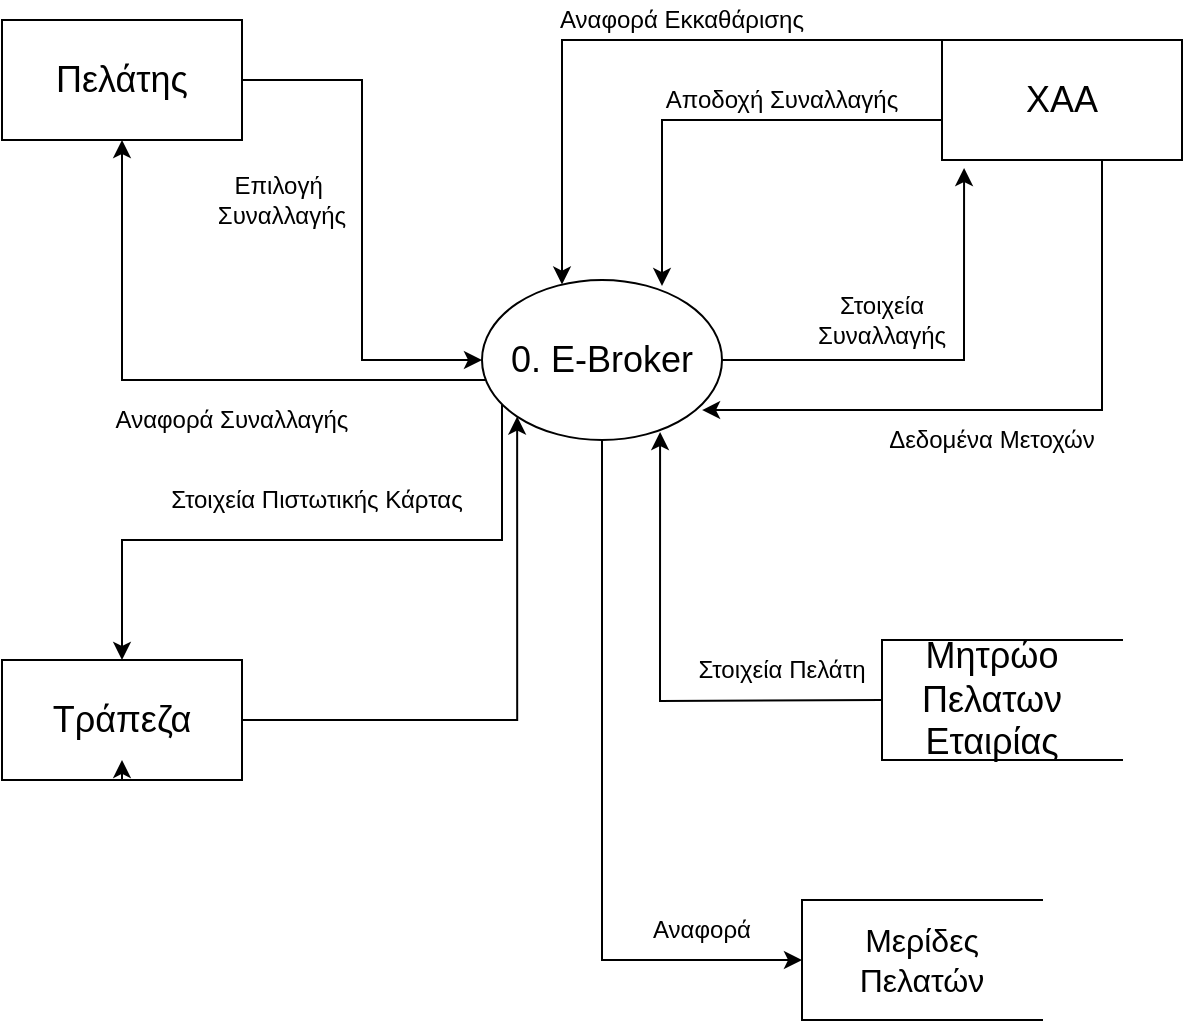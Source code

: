 <mxfile version="10.8.9" type="device"><diagram id="5hDE2YENWF5EzgXpUFWV" name="Page-1"><mxGraphModel dx="2274" dy="684" grid="1" gridSize="10" guides="1" tooltips="1" connect="1" arrows="1" fold="1" page="1" pageScale="1" pageWidth="850" pageHeight="1100" math="0" shadow="0"><root><mxCell id="0"/><mxCell id="1" parent="0"/><mxCell id="2Jcjepf-wgYnSCiZa8Y2-10" style="edgeStyle=orthogonalEdgeStyle;rounded=0;orthogonalLoop=1;jettySize=auto;html=1;entryX=0;entryY=0.5;entryDx=0;entryDy=0;" edge="1" parent="1" source="2Jcjepf-wgYnSCiZa8Y2-4" target="2Jcjepf-wgYnSCiZa8Y2-6"><mxGeometry relative="1" as="geometry"/></mxCell><mxCell id="2Jcjepf-wgYnSCiZa8Y2-4" value="" style="rounded=0;whiteSpace=wrap;html=1;fillColor=none;" vertex="1" parent="1"><mxGeometry x="110" y="60" width="120" height="60" as="geometry"/></mxCell><mxCell id="2Jcjepf-wgYnSCiZa8Y2-11" style="edgeStyle=orthogonalEdgeStyle;rounded=0;orthogonalLoop=1;jettySize=auto;html=1;exitX=0;exitY=0.5;exitDx=0;exitDy=0;entryX=0.75;entryY=0.038;entryDx=0;entryDy=0;entryPerimeter=0;" edge="1" parent="1" source="2Jcjepf-wgYnSCiZa8Y2-5" target="2Jcjepf-wgYnSCiZa8Y2-6"><mxGeometry relative="1" as="geometry"><Array as="points"><mxPoint x="580" y="110"/><mxPoint x="440" y="110"/></Array></mxGeometry></mxCell><mxCell id="2Jcjepf-wgYnSCiZa8Y2-12" style="edgeStyle=orthogonalEdgeStyle;rounded=0;orthogonalLoop=1;jettySize=auto;html=1;" edge="1" parent="1" source="2Jcjepf-wgYnSCiZa8Y2-5" target="2Jcjepf-wgYnSCiZa8Y2-6"><mxGeometry relative="1" as="geometry"><Array as="points"><mxPoint x="390" y="70"/></Array></mxGeometry></mxCell><mxCell id="2Jcjepf-wgYnSCiZa8Y2-14" style="edgeStyle=orthogonalEdgeStyle;rounded=0;orthogonalLoop=1;jettySize=auto;html=1;entryX=0.917;entryY=0.813;entryDx=0;entryDy=0;entryPerimeter=0;" edge="1" parent="1" source="2Jcjepf-wgYnSCiZa8Y2-5" target="2Jcjepf-wgYnSCiZa8Y2-6"><mxGeometry relative="1" as="geometry"><Array as="points"><mxPoint x="660" y="255"/></Array></mxGeometry></mxCell><mxCell id="2Jcjepf-wgYnSCiZa8Y2-5" value="" style="rounded=0;whiteSpace=wrap;html=1;fillColor=none;" vertex="1" parent="1"><mxGeometry x="580" y="70" width="120" height="60" as="geometry"/></mxCell><mxCell id="2Jcjepf-wgYnSCiZa8Y2-13" style="edgeStyle=orthogonalEdgeStyle;rounded=0;orthogonalLoop=1;jettySize=auto;html=1;entryX=0.092;entryY=1.067;entryDx=0;entryDy=0;entryPerimeter=0;" edge="1" parent="1" source="2Jcjepf-wgYnSCiZa8Y2-6" target="2Jcjepf-wgYnSCiZa8Y2-5"><mxGeometry relative="1" as="geometry"/></mxCell><mxCell id="2Jcjepf-wgYnSCiZa8Y2-15" style="edgeStyle=orthogonalEdgeStyle;rounded=0;orthogonalLoop=1;jettySize=auto;html=1;" edge="1" parent="1" source="2Jcjepf-wgYnSCiZa8Y2-6" target="2Jcjepf-wgYnSCiZa8Y2-4"><mxGeometry relative="1" as="geometry"><Array as="points"><mxPoint x="170" y="240"/></Array></mxGeometry></mxCell><mxCell id="2Jcjepf-wgYnSCiZa8Y2-16" style="edgeStyle=orthogonalEdgeStyle;rounded=0;orthogonalLoop=1;jettySize=auto;html=1;entryX=0.5;entryY=1;entryDx=0;entryDy=0;" edge="1" parent="1" source="2Jcjepf-wgYnSCiZa8Y2-6" target="2Jcjepf-wgYnSCiZa8Y2-19"><mxGeometry relative="1" as="geometry"><mxPoint x="300" y="360" as="targetPoint"/><Array as="points"><mxPoint x="410" y="530"/></Array></mxGeometry></mxCell><mxCell id="2Jcjepf-wgYnSCiZa8Y2-68" style="edgeStyle=orthogonalEdgeStyle;rounded=0;orthogonalLoop=1;jettySize=auto;html=1;entryX=0.5;entryY=0;entryDx=0;entryDy=0;" edge="1" parent="1" source="2Jcjepf-wgYnSCiZa8Y2-6" target="2Jcjepf-wgYnSCiZa8Y2-66"><mxGeometry relative="1" as="geometry"><Array as="points"><mxPoint x="360" y="320"/><mxPoint x="170" y="320"/></Array></mxGeometry></mxCell><mxCell id="2Jcjepf-wgYnSCiZa8Y2-6" value="" style="ellipse;whiteSpace=wrap;html=1;fillColor=none;" vertex="1" parent="1"><mxGeometry x="350" y="190" width="120" height="80" as="geometry"/></mxCell><mxCell id="2Jcjepf-wgYnSCiZa8Y2-17" style="edgeStyle=orthogonalEdgeStyle;rounded=0;orthogonalLoop=1;jettySize=auto;html=1;entryX=0.742;entryY=0.95;entryDx=0;entryDy=0;entryPerimeter=0;" edge="1" parent="1" target="2Jcjepf-wgYnSCiZa8Y2-6"><mxGeometry relative="1" as="geometry"><mxPoint x="550" y="400" as="sourcePoint"/></mxGeometry></mxCell><mxCell id="2Jcjepf-wgYnSCiZa8Y2-19" value="" style="shape=partialRectangle;whiteSpace=wrap;html=1;bottom=1;right=1;left=1;top=0;fillColor=none;routingCenterX=-0.5;rotation=90;" vertex="1" parent="1"><mxGeometry x="540" y="470" width="60" height="120" as="geometry"/></mxCell><mxCell id="2Jcjepf-wgYnSCiZa8Y2-20" value="" style="shape=partialRectangle;whiteSpace=wrap;html=1;bottom=1;right=1;left=1;top=0;fillColor=none;routingCenterX=-0.5;rotation=90;" vertex="1" parent="1"><mxGeometry x="580" y="340" width="60" height="120" as="geometry"/></mxCell><mxCell id="2Jcjepf-wgYnSCiZa8Y2-21" value="&lt;font style=&quot;font-size: 18px&quot;&gt;Πελάτης&lt;/font&gt;" style="text;html=1;strokeColor=none;fillColor=none;align=center;verticalAlign=middle;whiteSpace=wrap;rounded=0;" vertex="1" parent="1"><mxGeometry x="110" y="60" width="120" height="60" as="geometry"/></mxCell><mxCell id="2Jcjepf-wgYnSCiZa8Y2-22" value="&lt;font style=&quot;font-size: 18px&quot;&gt;ΧΑΑ&lt;/font&gt;" style="text;html=1;strokeColor=none;fillColor=none;align=center;verticalAlign=middle;whiteSpace=wrap;rounded=0;" vertex="1" parent="1"><mxGeometry x="620" y="90" width="40" height="20" as="geometry"/></mxCell><mxCell id="2Jcjepf-wgYnSCiZa8Y2-23" value="&lt;font size=&quot;3&quot;&gt;Μερίδες Πελατών&lt;/font&gt;" style="text;html=1;strokeColor=none;fillColor=none;align=center;verticalAlign=middle;whiteSpace=wrap;rounded=0;" vertex="1" parent="1"><mxGeometry x="520" y="505" width="100" height="50" as="geometry"/></mxCell><mxCell id="2Jcjepf-wgYnSCiZa8Y2-24" value="&lt;font style=&quot;font-size: 18px&quot;&gt;Μητρώο Πελατων Εταιρίας&lt;/font&gt;" style="text;html=1;strokeColor=none;fillColor=none;align=center;verticalAlign=middle;whiteSpace=wrap;rounded=0;" vertex="1" parent="1"><mxGeometry x="560" y="375" width="90" height="50" as="geometry"/></mxCell><mxCell id="2Jcjepf-wgYnSCiZa8Y2-25" value="&lt;font style=&quot;font-size: 18px&quot;&gt;0. E-Broker&lt;/font&gt;" style="text;html=1;strokeColor=none;fillColor=none;align=center;verticalAlign=middle;whiteSpace=wrap;rounded=0;" vertex="1" parent="1"><mxGeometry x="360" y="220" width="100" height="20" as="geometry"/></mxCell><mxCell id="2Jcjepf-wgYnSCiZa8Y2-26" value="Επιλογή&amp;nbsp; Συναλλαγής" style="text;html=1;strokeColor=none;fillColor=none;align=center;verticalAlign=middle;whiteSpace=wrap;rounded=0;" vertex="1" parent="1"><mxGeometry x="215" y="140" width="70" height="20" as="geometry"/></mxCell><mxCell id="2Jcjepf-wgYnSCiZa8Y2-28" value="Αναφορά" style="text;html=1;strokeColor=none;fillColor=none;align=center;verticalAlign=middle;whiteSpace=wrap;rounded=0;" vertex="1" parent="1"><mxGeometry x="430" y="505" width="60" height="20" as="geometry"/></mxCell><mxCell id="2Jcjepf-wgYnSCiZa8Y2-30" value="Στοιχεία Πελάτη" style="text;html=1;strokeColor=none;fillColor=none;align=center;verticalAlign=middle;whiteSpace=wrap;rounded=0;" vertex="1" parent="1"><mxGeometry x="450" y="375" width="100" height="20" as="geometry"/></mxCell><mxCell id="2Jcjepf-wgYnSCiZa8Y2-31" value="Αναφορά Συναλλαγής" style="text;html=1;strokeColor=none;fillColor=none;align=center;verticalAlign=middle;whiteSpace=wrap;rounded=0;" vertex="1" parent="1"><mxGeometry x="165" y="250" width="120" height="20" as="geometry"/></mxCell><mxCell id="2Jcjepf-wgYnSCiZa8Y2-32" value="Αναφορά Εκκαθάρισης" style="text;html=1;strokeColor=none;fillColor=none;align=center;verticalAlign=middle;whiteSpace=wrap;rounded=0;" vertex="1" parent="1"><mxGeometry x="385" y="50" width="130" height="20" as="geometry"/></mxCell><mxCell id="2Jcjepf-wgYnSCiZa8Y2-33" value="Αποδοχή Συναλλαγής" style="text;html=1;strokeColor=none;fillColor=none;align=center;verticalAlign=middle;whiteSpace=wrap;rounded=0;" vertex="1" parent="1"><mxGeometry x="440" y="90" width="120" height="20" as="geometry"/></mxCell><mxCell id="2Jcjepf-wgYnSCiZa8Y2-34" value="Στοιχεία Συναλλαγής" style="text;html=1;strokeColor=none;fillColor=none;align=center;verticalAlign=middle;whiteSpace=wrap;rounded=0;" vertex="1" parent="1"><mxGeometry x="530" y="200" width="40" height="20" as="geometry"/></mxCell><mxCell id="2Jcjepf-wgYnSCiZa8Y2-36" value="Δεδομένα Μετοχών" style="text;html=1;strokeColor=none;fillColor=none;align=center;verticalAlign=middle;whiteSpace=wrap;rounded=0;" vertex="1" parent="1"><mxGeometry x="550" y="260" width="110" height="20" as="geometry"/></mxCell><mxCell id="2Jcjepf-wgYnSCiZa8Y2-64" value="" style="rounded=0;whiteSpace=wrap;html=1;fillColor=none;" vertex="1" parent="1"><mxGeometry x="110" y="380" width="120" height="60" as="geometry"/></mxCell><mxCell id="2Jcjepf-wgYnSCiZa8Y2-65" style="edgeStyle=orthogonalEdgeStyle;rounded=0;orthogonalLoop=1;jettySize=auto;html=1;exitX=0.5;exitY=1;exitDx=0;exitDy=0;entryX=0.5;entryY=0.833;entryDx=0;entryDy=0;entryPerimeter=0;" edge="1" parent="1" source="2Jcjepf-wgYnSCiZa8Y2-64" target="2Jcjepf-wgYnSCiZa8Y2-64"><mxGeometry relative="1" as="geometry"/></mxCell><mxCell id="2Jcjepf-wgYnSCiZa8Y2-67" style="edgeStyle=orthogonalEdgeStyle;rounded=0;orthogonalLoop=1;jettySize=auto;html=1;entryX=0;entryY=1;entryDx=0;entryDy=0;" edge="1" parent="1" source="2Jcjepf-wgYnSCiZa8Y2-66" target="2Jcjepf-wgYnSCiZa8Y2-6"><mxGeometry relative="1" as="geometry"><Array as="points"><mxPoint x="368" y="410"/></Array></mxGeometry></mxCell><mxCell id="2Jcjepf-wgYnSCiZa8Y2-66" value="&lt;font style=&quot;font-size: 18px&quot;&gt;Τράπεζα&lt;/font&gt;" style="text;html=1;strokeColor=none;fillColor=none;align=center;verticalAlign=middle;whiteSpace=wrap;rounded=0;" vertex="1" parent="1"><mxGeometry x="110" y="380" width="120" height="60" as="geometry"/></mxCell><mxCell id="2Jcjepf-wgYnSCiZa8Y2-70" value="Στοιχεία Πιστωτικής Κάρτας" style="text;html=1;strokeColor=none;fillColor=none;align=center;verticalAlign=middle;whiteSpace=wrap;rounded=0;" vertex="1" parent="1"><mxGeometry x="190" y="290" width="155" height="20" as="geometry"/></mxCell></root></mxGraphModel></diagram></mxfile>